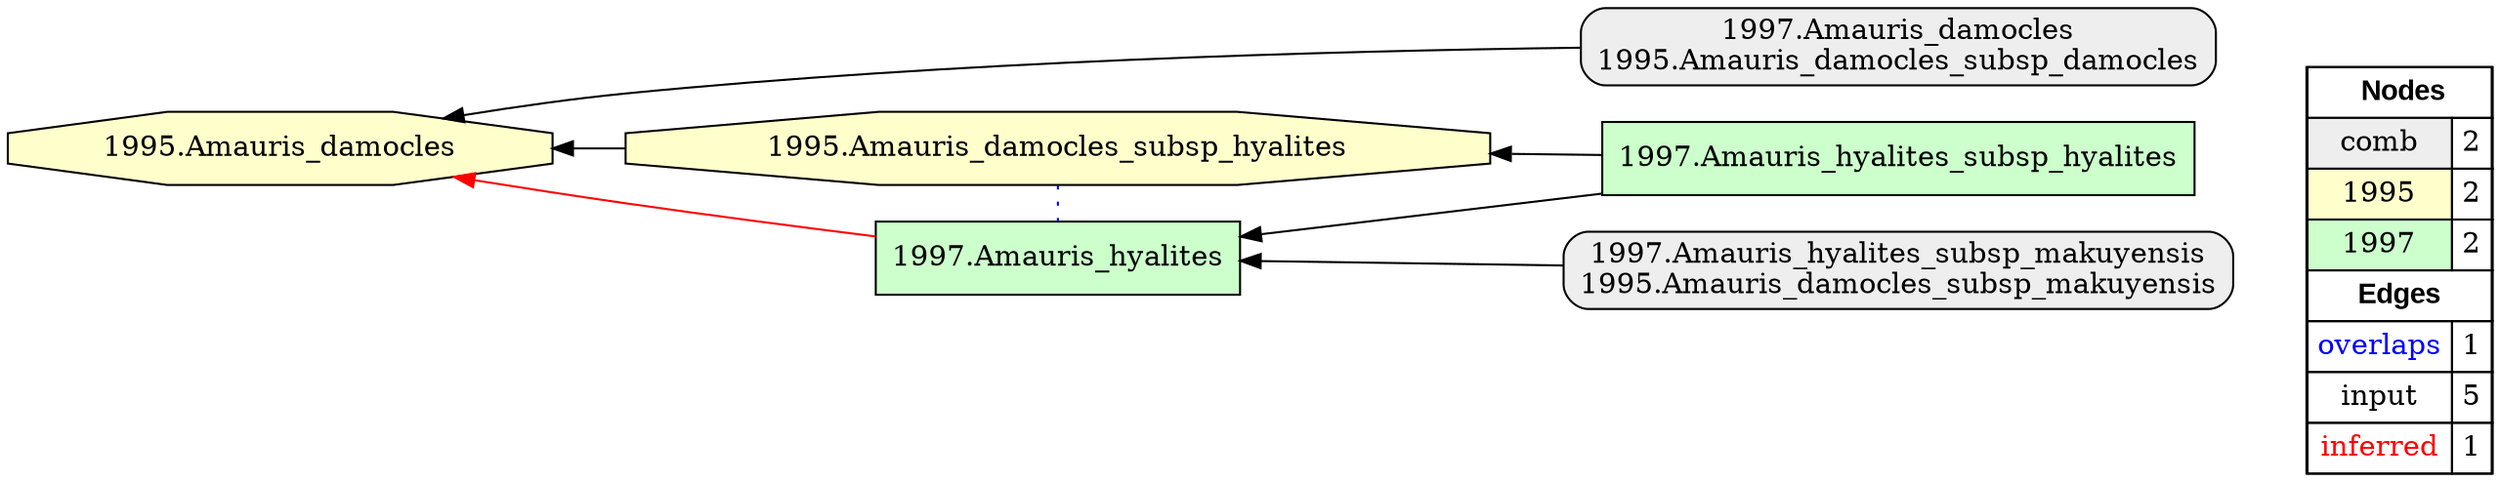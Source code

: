 digraph{
rankdir=RL
node[shape=box style="filled,rounded" fillcolor="#EEEEEE"] 
"1997.Amauris_damocles\n1995.Amauris_damocles_subsp_damocles"
"1997.Amauris_hyalites_subsp_makuyensis\n1995.Amauris_damocles_subsp_makuyensis"
node[shape=octagon style=filled fillcolor="#FFFFCC"] 
"1995.Amauris_damocles"
"1995.Amauris_damocles_subsp_hyalites"
node[shape=box style=filled fillcolor="#CCFFCC"] 
"1997.Amauris_hyalites"
"1997.Amauris_hyalites_subsp_hyalites"
edge[arrowhead=none style=dotted color="#0000FF" constraint=false penwidth=1]
"1995.Amauris_damocles_subsp_hyalites" -> "1997.Amauris_hyalites"
edge[arrowhead=normal style=solid color="#000000" constraint=true penwidth=1]
"1997.Amauris_damocles\n1995.Amauris_damocles_subsp_damocles" -> "1995.Amauris_damocles"
"1997.Amauris_hyalites_subsp_hyalites" -> "1995.Amauris_damocles_subsp_hyalites"
"1997.Amauris_hyalites_subsp_hyalites" -> "1997.Amauris_hyalites"
"1995.Amauris_damocles_subsp_hyalites" -> "1995.Amauris_damocles"
"1997.Amauris_hyalites_subsp_makuyensis\n1995.Amauris_damocles_subsp_makuyensis" -> "1997.Amauris_hyalites"
edge[arrowhead=normal style=solid color="#FF0000" constraint=true penwidth=1]
"1997.Amauris_hyalites" -> "1995.Amauris_damocles"
edge[arrowhead=normal style=dotted color="#000000" constraint=true penwidth=1]
node[shape=box] 
{rank=source Legend [fillcolor= white margin=0 label=< 
 <TABLE BORDER="0" CELLBORDER="1" CELLSPACING="0" CELLPADDING="4"> 
<TR> <TD COLSPAN="2"><font face="Arial Black"> Nodes</font></TD> </TR> 
<TR> 
 <TD bgcolor="#EEEEEE">comb</TD> 
 <TD>2</TD> 
 </TR> 
<TR> 
 <TD bgcolor="#FFFFCC">1995</TD> 
 <TD>2</TD> 
 </TR> 
<TR> 
 <TD bgcolor="#CCFFCC">1997</TD> 
 <TD>2</TD> 
 </TR> 
<TR> <TD COLSPAN="2"><font face = "Arial Black"> Edges </font></TD> </TR> 
<TR> 
 <TD><font color ="#0000FF">overlaps</font></TD> 
 <TD>1</TD> 
 </TR> 
<TR> 
 <TD><font color ="#000000">input</font></TD> 
 <TD>5</TD> 
 </TR> 
<TR> 
 <TD><font color ="#FF0000">inferred</font></TD> 
 <TD>1</TD> 
 </TR> 
</TABLE> 
 >] } 
}